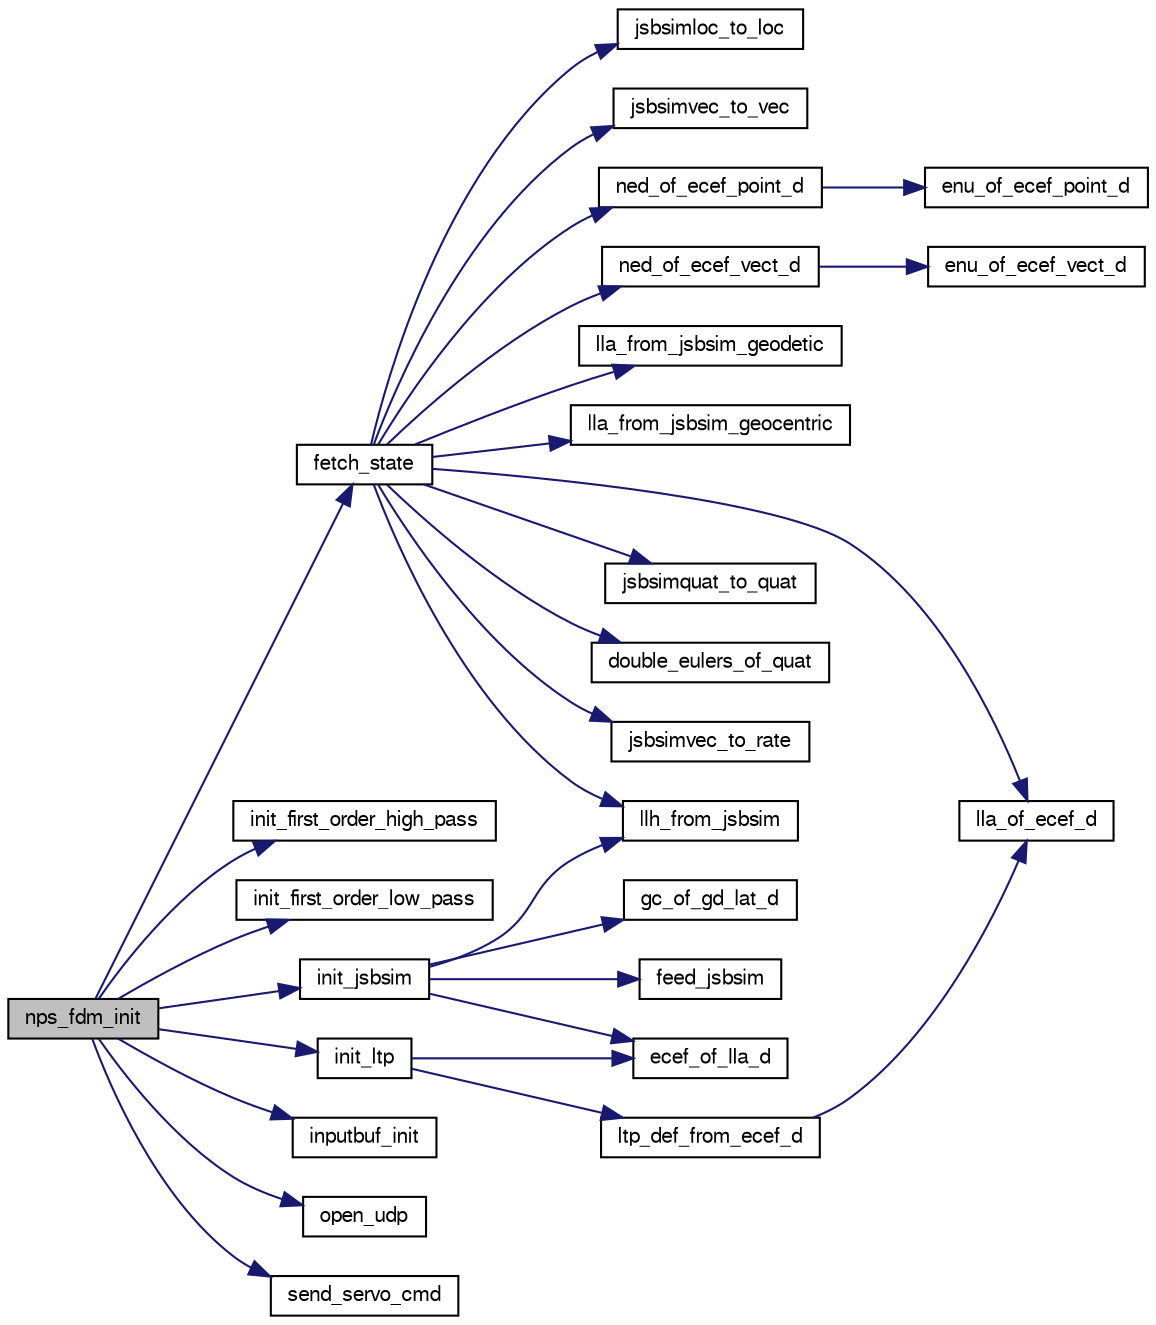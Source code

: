 digraph "nps_fdm_init"
{
  edge [fontname="FreeSans",fontsize="10",labelfontname="FreeSans",labelfontsize="10"];
  node [fontname="FreeSans",fontsize="10",shape=record];
  rankdir="LR";
  Node1 [label="nps_fdm_init",height=0.2,width=0.4,color="black", fillcolor="grey75", style="filled", fontcolor="black"];
  Node1 -> Node2 [color="midnightblue",fontsize="10",style="solid",fontname="FreeSans"];
  Node2 [label="fetch_state",height=0.2,width=0.4,color="black", fillcolor="white", style="filled",URL="$nps__fdm__jsbsim_8cpp.html#a2d617cee29889c9d6592f9978dfa8a31",tooltip="Populates the NPS fdm struct after a simulation step. "];
  Node2 -> Node3 [color="midnightblue",fontsize="10",style="solid",fontname="FreeSans"];
  Node3 [label="jsbsimloc_to_loc",height=0.2,width=0.4,color="black", fillcolor="white", style="filled",URL="$nps__fdm__jsbsim_8cpp.html#a703cdaf8b93af6b9b808fcdbf4084618",tooltip="Convert JSBSim location format and struct to NPS location format and struct. "];
  Node2 -> Node4 [color="midnightblue",fontsize="10",style="solid",fontname="FreeSans"];
  Node4 [label="jsbsimvec_to_vec",height=0.2,width=0.4,color="black", fillcolor="white", style="filled",URL="$nps__fdm__jsbsim_8cpp.html#acdf7fcf0cea69535a6ff9f01f9323f52",tooltip="Convert JSBSim vector format and struct to NPS vector format and struct. "];
  Node2 -> Node5 [color="midnightblue",fontsize="10",style="solid",fontname="FreeSans"];
  Node5 [label="ned_of_ecef_point_d",height=0.2,width=0.4,color="black", fillcolor="white", style="filled",URL="$group__math__geodetic__double.html#gabf3f021edce24bfc61367d778cd20952"];
  Node5 -> Node6 [color="midnightblue",fontsize="10",style="solid",fontname="FreeSans"];
  Node6 [label="enu_of_ecef_point_d",height=0.2,width=0.4,color="black", fillcolor="white", style="filled",URL="$group__math__geodetic__double.html#ga3be997b20a11ac02e2b673749da746b6"];
  Node2 -> Node7 [color="midnightblue",fontsize="10",style="solid",fontname="FreeSans"];
  Node7 [label="ned_of_ecef_vect_d",height=0.2,width=0.4,color="black", fillcolor="white", style="filled",URL="$group__math__geodetic__double.html#ga9a6c153bbedbbcc05dedcc6f5bc3266a"];
  Node7 -> Node8 [color="midnightblue",fontsize="10",style="solid",fontname="FreeSans"];
  Node8 [label="enu_of_ecef_vect_d",height=0.2,width=0.4,color="black", fillcolor="white", style="filled",URL="$group__math__geodetic__double.html#ga68d7b088555fe80092489578fb16517f"];
  Node2 -> Node9 [color="midnightblue",fontsize="10",style="solid",fontname="FreeSans"];
  Node9 [label="llh_from_jsbsim",height=0.2,width=0.4,color="black", fillcolor="white", style="filled",URL="$nps__fdm__jsbsim_8cpp.html#af2cbbfe13b5d92888cb4ac8005a9dd8e",tooltip="Convert JSBSim location to NPS LLH. "];
  Node2 -> Node10 [color="midnightblue",fontsize="10",style="solid",fontname="FreeSans"];
  Node10 [label="lla_from_jsbsim_geodetic",height=0.2,width=0.4,color="black", fillcolor="white", style="filled",URL="$nps__fdm__jsbsim_8cpp.html#a321e3b5209597d68b61714ec248ae019",tooltip="Convert JSBSim location to NPS LLA. "];
  Node2 -> Node11 [color="midnightblue",fontsize="10",style="solid",fontname="FreeSans"];
  Node11 [label="lla_from_jsbsim_geocentric",height=0.2,width=0.4,color="black", fillcolor="white", style="filled",URL="$nps__fdm__jsbsim_8cpp.html#a9548efbcd14770bf2220ed0d3e82f660",tooltip="Convert JSBSim location to NPS LLA. "];
  Node2 -> Node12 [color="midnightblue",fontsize="10",style="solid",fontname="FreeSans"];
  Node12 [label="lla_of_ecef_d",height=0.2,width=0.4,color="black", fillcolor="white", style="filled",URL="$group__math__geodetic__double.html#ga9d3464ccabcd97db9fb4e1c7d25dfe16"];
  Node2 -> Node13 [color="midnightblue",fontsize="10",style="solid",fontname="FreeSans"];
  Node13 [label="jsbsimquat_to_quat",height=0.2,width=0.4,color="black", fillcolor="white", style="filled",URL="$nps__fdm__jsbsim_8cpp.html#a7e68479ada54ac5003c84917b727b9d7",tooltip="Convert JSBSim quaternion struct to NPS quaternion struct. "];
  Node2 -> Node14 [color="midnightblue",fontsize="10",style="solid",fontname="FreeSans"];
  Node14 [label="double_eulers_of_quat",height=0.2,width=0.4,color="black", fillcolor="white", style="filled",URL="$group__math__algebra__double.html#ga0535deb8e541ae49fbd3fff0ef33347d"];
  Node2 -> Node15 [color="midnightblue",fontsize="10",style="solid",fontname="FreeSans"];
  Node15 [label="jsbsimvec_to_rate",height=0.2,width=0.4,color="black", fillcolor="white", style="filled",URL="$nps__fdm__jsbsim_8cpp.html#acf70433e41af4d4790169eae2540d1cf",tooltip="Convert JSBSim rates vector struct to NPS rates struct. "];
  Node1 -> Node16 [color="midnightblue",fontsize="10",style="solid",fontname="FreeSans"];
  Node16 [label="init_first_order_high_pass",height=0.2,width=0.4,color="black", fillcolor="white", style="filled",URL="$high__pass__filter_8h.html#aada833c6eaef6023c98dc2aff18131ca",tooltip="Init first order high pass filter. "];
  Node1 -> Node17 [color="midnightblue",fontsize="10",style="solid",fontname="FreeSans"];
  Node17 [label="init_first_order_low_pass",height=0.2,width=0.4,color="black", fillcolor="white", style="filled",URL="$low__pass__filter_8h.html#aa83e19c99f2ac6261e3e0e21fc246d1c",tooltip="Init first order low pass filter. "];
  Node1 -> Node18 [color="midnightblue",fontsize="10",style="solid",fontname="FreeSans"];
  Node18 [label="init_jsbsim",height=0.2,width=0.4,color="black", fillcolor="white", style="filled",URL="$nps__fdm__jsbsim_8cpp.html#a22e629dc0a3ec62417e2a4e820d85244",tooltip="Initializes JSBSim. "];
  Node18 -> Node9 [color="midnightblue",fontsize="10",style="solid",fontname="FreeSans"];
  Node18 -> Node19 [color="midnightblue",fontsize="10",style="solid",fontname="FreeSans"];
  Node19 [label="gc_of_gd_lat_d",height=0.2,width=0.4,color="black", fillcolor="white", style="filled",URL="$group__math__geodetic__double.html#ga11cc21abdae02f0439da4b235acb4e4a"];
  Node18 -> Node20 [color="midnightblue",fontsize="10",style="solid",fontname="FreeSans"];
  Node20 [label="feed_jsbsim",height=0.2,width=0.4,color="black", fillcolor="white", style="filled",URL="$nps__fdm__jsbsim_8cpp.html#ac3f41f22e543ac14794eecd306681e76",tooltip="Feed JSBSim with the latest actuator commands. "];
  Node18 -> Node21 [color="midnightblue",fontsize="10",style="solid",fontname="FreeSans"];
  Node21 [label="ecef_of_lla_d",height=0.2,width=0.4,color="black", fillcolor="white", style="filled",URL="$group__math__geodetic__double.html#gae6608c48696daebf3382f08e655028d9"];
  Node1 -> Node22 [color="midnightblue",fontsize="10",style="solid",fontname="FreeSans"];
  Node22 [label="init_ltp",height=0.2,width=0.4,color="black", fillcolor="white", style="filled",URL="$nps__fdm__crrcsim_8c.html#a3836be75ba868b34cd08503e2f242ab5"];
  Node22 -> Node21 [color="midnightblue",fontsize="10",style="solid",fontname="FreeSans"];
  Node22 -> Node23 [color="midnightblue",fontsize="10",style="solid",fontname="FreeSans"];
  Node23 [label="ltp_def_from_ecef_d",height=0.2,width=0.4,color="black", fillcolor="white", style="filled",URL="$group__math__geodetic__double.html#ga3b487b485bc51b98307acae35009d1bb"];
  Node23 -> Node12 [color="midnightblue",fontsize="10",style="solid",fontname="FreeSans"];
  Node1 -> Node24 [color="midnightblue",fontsize="10",style="solid",fontname="FreeSans"];
  Node24 [label="inputbuf_init",height=0.2,width=0.4,color="black", fillcolor="white", style="filled",URL="$nps__fdm__crrcsim_8c.html#a6e4ed6bd24dbdcac38f21624a3ff6e21"];
  Node1 -> Node25 [color="midnightblue",fontsize="10",style="solid",fontname="FreeSans"];
  Node25 [label="open_udp",height=0.2,width=0.4,color="black", fillcolor="white", style="filled",URL="$nps__fdm__crrcsim_8c.html#a05657e44b838d5a6532691337ca740d8"];
  Node1 -> Node26 [color="midnightblue",fontsize="10",style="solid",fontname="FreeSans"];
  Node26 [label="send_servo_cmd",height=0.2,width=0.4,color="black", fillcolor="white", style="filled",URL="$nps__fdm__crrcsim_8c.html#a75978090ea593009549c5dc324e060f1"];
}
